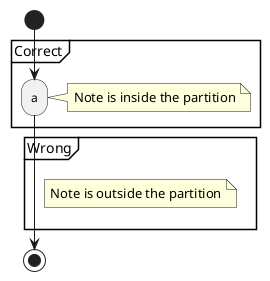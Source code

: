 {
  "sha1": "j3go0ccs7mt125aidzmx2uc14tp3rya",
  "insertion": {
    "when": "2024-06-03T18:59:31.422Z",
    "user": "plantuml@gmail.com"
  }
}
@startuml
start
partition "Correct" {
:a;
note right
Note is inside the partition
end note
}
partition "Wrong" {
 
note right
Note is outside the partition
end note
}
 
stop
@enduml
